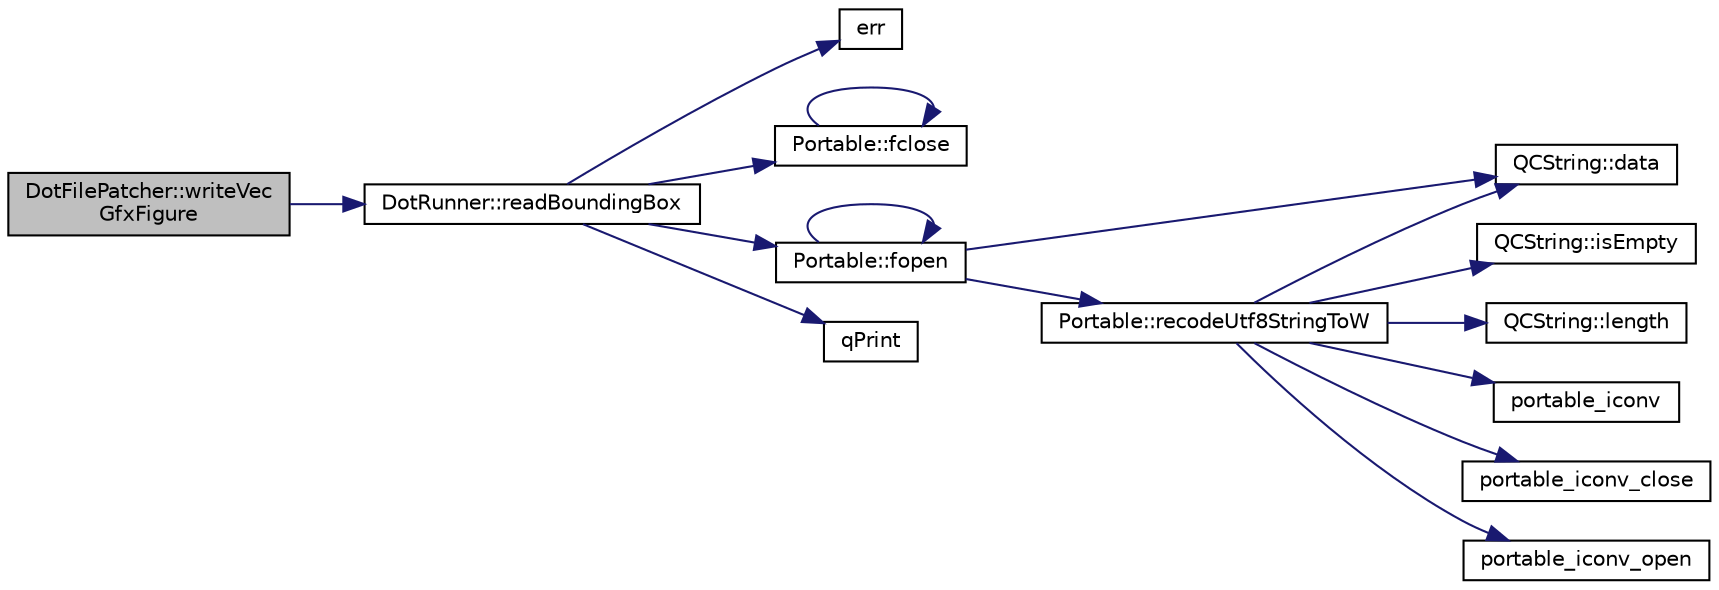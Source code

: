 digraph "DotFilePatcher::writeVecGfxFigure"
{
 // LATEX_PDF_SIZE
  edge [fontname="Helvetica",fontsize="10",labelfontname="Helvetica",labelfontsize="10"];
  node [fontname="Helvetica",fontsize="10",shape=record];
  rankdir="LR";
  Node1 [label="DotFilePatcher::writeVec\lGfxFigure",height=0.2,width=0.4,color="black", fillcolor="grey75", style="filled", fontcolor="black",tooltip=" "];
  Node1 -> Node2 [color="midnightblue",fontsize="10",style="solid",fontname="Helvetica"];
  Node2 [label="DotRunner::readBoundingBox",height=0.2,width=0.4,color="black", fillcolor="white", style="filled",URL="$classDotRunner.html#aec96a0d40271cb4f17bf0290e145d74b",tooltip=" "];
  Node2 -> Node3 [color="midnightblue",fontsize="10",style="solid",fontname="Helvetica"];
  Node3 [label="err",height=0.2,width=0.4,color="black", fillcolor="white", style="filled",URL="$message_8cpp.html#aede5746344fdce99647541101eaa7f06",tooltip=" "];
  Node2 -> Node4 [color="midnightblue",fontsize="10",style="solid",fontname="Helvetica"];
  Node4 [label="Portable::fclose",height=0.2,width=0.4,color="black", fillcolor="white", style="filled",URL="$namespacePortable.html#af099fa6239b4961887192d8eadfd2a44",tooltip=" "];
  Node4 -> Node4 [color="midnightblue",fontsize="10",style="solid",fontname="Helvetica"];
  Node2 -> Node5 [color="midnightblue",fontsize="10",style="solid",fontname="Helvetica"];
  Node5 [label="Portable::fopen",height=0.2,width=0.4,color="black", fillcolor="white", style="filled",URL="$namespacePortable.html#a4dbb08c3de409bd1a73be3da6d93ac57",tooltip=" "];
  Node5 -> Node6 [color="midnightblue",fontsize="10",style="solid",fontname="Helvetica"];
  Node6 [label="QCString::data",height=0.2,width=0.4,color="black", fillcolor="white", style="filled",URL="$classQCString.html#ac3aa3ac1a1c36d3305eba22a2eb0d098",tooltip=" "];
  Node5 -> Node5 [color="midnightblue",fontsize="10",style="solid",fontname="Helvetica"];
  Node5 -> Node7 [color="midnightblue",fontsize="10",style="solid",fontname="Helvetica"];
  Node7 [label="Portable::recodeUtf8StringToW",height=0.2,width=0.4,color="black", fillcolor="white", style="filled",URL="$namespacePortable.html#a724f5508f1314342da28cc51b867431b",tooltip=" "];
  Node7 -> Node6 [color="midnightblue",fontsize="10",style="solid",fontname="Helvetica"];
  Node7 -> Node8 [color="midnightblue",fontsize="10",style="solid",fontname="Helvetica"];
  Node8 [label="QCString::isEmpty",height=0.2,width=0.4,color="black", fillcolor="white", style="filled",URL="$classQCString.html#a621c4090d69ad7d05ef8e5234376c3d8",tooltip=" "];
  Node7 -> Node9 [color="midnightblue",fontsize="10",style="solid",fontname="Helvetica"];
  Node9 [label="QCString::length",height=0.2,width=0.4,color="black", fillcolor="white", style="filled",URL="$classQCString.html#ac52596733e9110b778019946d73fb268",tooltip=" "];
  Node7 -> Node10 [color="midnightblue",fontsize="10",style="solid",fontname="Helvetica"];
  Node10 [label="portable_iconv",height=0.2,width=0.4,color="black", fillcolor="white", style="filled",URL="$portable__c_8c.html#a5fc5ec1eedfa06b27448863f69ee2e1d",tooltip=" "];
  Node7 -> Node11 [color="midnightblue",fontsize="10",style="solid",fontname="Helvetica"];
  Node11 [label="portable_iconv_close",height=0.2,width=0.4,color="black", fillcolor="white", style="filled",URL="$portable__c_8c.html#a3f98144680118aada1a93d2d4ba6173b",tooltip=" "];
  Node7 -> Node12 [color="midnightblue",fontsize="10",style="solid",fontname="Helvetica"];
  Node12 [label="portable_iconv_open",height=0.2,width=0.4,color="black", fillcolor="white", style="filled",URL="$portable__c_8c.html#a7bc4daae6d2c3e89837c44e2c3d4dac6",tooltip=" "];
  Node2 -> Node13 [color="midnightblue",fontsize="10",style="solid",fontname="Helvetica"];
  Node13 [label="qPrint",height=0.2,width=0.4,color="black", fillcolor="white", style="filled",URL="$qcstring_8h.html#a9851ebb5ae2f65b4d2b1d08421edbfd2",tooltip=" "];
}
